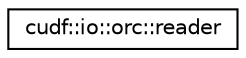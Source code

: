 digraph "Graphical Class Hierarchy"
{
  edge [fontname="Helvetica",fontsize="10",labelfontname="Helvetica",labelfontsize="10"];
  node [fontname="Helvetica",fontsize="10",shape=record];
  rankdir="LR";
  Node0 [label="cudf::io::orc::reader",height=0.2,width=0.4,color="black", fillcolor="white", style="filled",URL="$classcudf_1_1io_1_1orc_1_1reader.html",tooltip="Class to read Apache ORC data into cuDF columns "];
}
